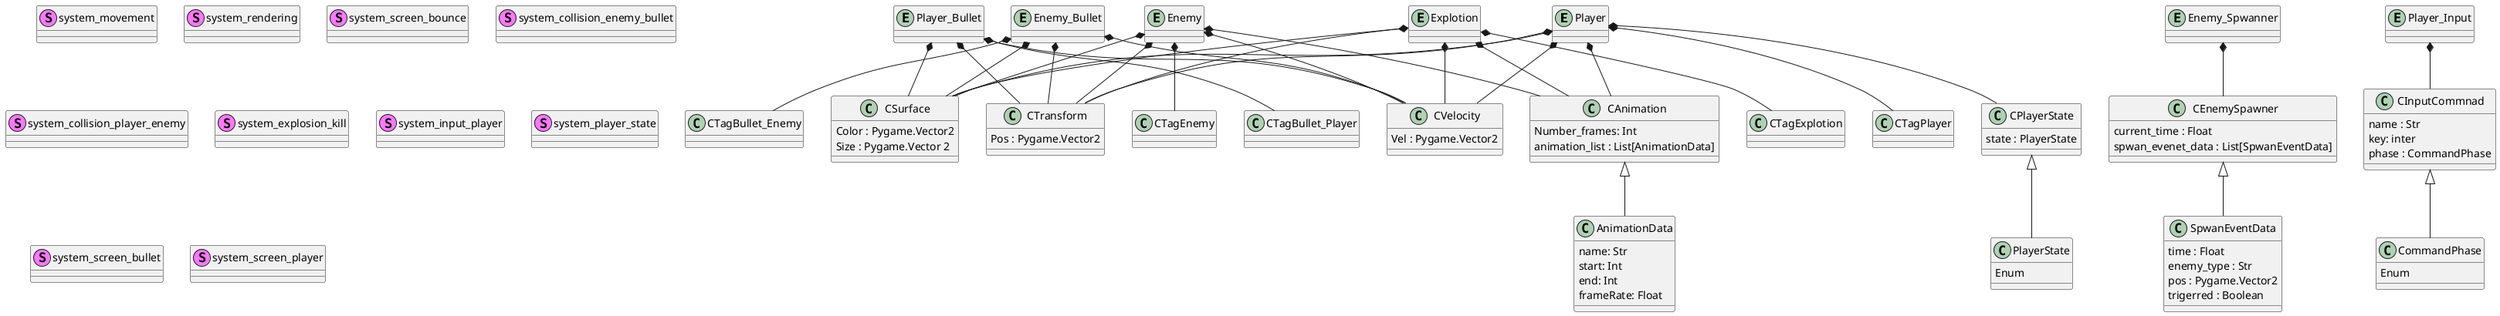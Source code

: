 @startuml
entity Player
entity Player_Bullet
entity Enemy
entity Enemy_Bullet
entity Explotion
entity Enemy_Spwanner
entity Player_Input


class CSurface {
    Color : Pygame.Vector2
    Size : Pygame.Vector 2
}
class CTransform {
    Pos : Pygame.Vector2
}
class CVelocity {
    Vel : Pygame.Vector2
}
class CAnimation {
    Number_frames: Int
    animation_list : List[AnimationData]
}
class CPlayerState {
    state : PlayerState
}
class PlayerState {
    Enum
}
class AnimationData {
    name: Str
    start: Int
    end: Int
    frameRate: Float
}
class CEnemySpawner {
    current_time : Float
    spwan_evenet_data : List[SpwanEventData]
}
class SpwanEventData {
    time : Float
    enemy_type : Str
    pos : Pygame.Vector2
    trigerred : Boolean
}
class CInputCommnad {
    name : Str
    key: inter
    phase : CommandPhase
}
class CommandPhase {
    Enum
}
class CTagBullet_Player
class CTagBullet_Enemy
class CTagEnemy
class CTagExplotion
class CTagPlayer


stereotype system_movement
stereotype system_rendering
stereotype system_screen_bounce
stereotype system_collision_enemy_bullet
stereotype system_collision_player_enemy
stereotype system_explosion_kill
stereotype system_input_player
stereotype system_player_state
stereotype system_screen_bullet
stereotype system_screen_player


CAnimation <|-- AnimationData
CPlayerState <|-- PlayerState
CEnemySpawner <|-- SpwanEventData
CInputCommnad <|-- CommandPhase

Player *-- CPlayerState
Player *-- CSurface
Player *-- CTransform
Player *-- CVelocity
Player *-- CTagPlayer
Player *-- CAnimation

Enemy *-- CTagEnemy
Enemy *-- CAnimation
Enemy *-- CSurface
Enemy *-- CTransform
Enemy *-- CVelocity

Enemy_Bullet *-- CTagBullet_Enemy
Enemy_Bullet *-- CSurface
Enemy_Bullet *-- CTransform
Enemy_Bullet *-- CVelocity

Player_Bullet *-- CTagBullet_Player
Player_Bullet *-- CSurface
Player_Bullet *-- CTransform
Player_Bullet *-- CVelocity

Explotion *-- CTagExplotion
Explotion *-- CAnimation
Explotion *-- CSurface
Explotion *-- CTransform
Explotion *-- CVelocity

Player_Input *-- CInputCommnad

Enemy_Spwanner *-- CEnemySpawner

@enduml
